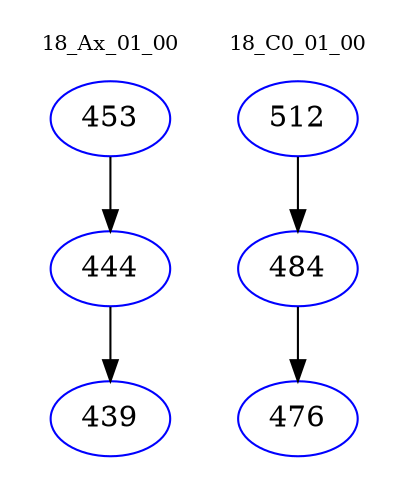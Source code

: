 digraph{
subgraph cluster_0 {
color = white
label = "18_Ax_01_00";
fontsize=10;
T0_453 [label="453", color="blue"]
T0_453 -> T0_444 [color="black"]
T0_444 [label="444", color="blue"]
T0_444 -> T0_439 [color="black"]
T0_439 [label="439", color="blue"]
}
subgraph cluster_1 {
color = white
label = "18_C0_01_00";
fontsize=10;
T1_512 [label="512", color="blue"]
T1_512 -> T1_484 [color="black"]
T1_484 [label="484", color="blue"]
T1_484 -> T1_476 [color="black"]
T1_476 [label="476", color="blue"]
}
}
